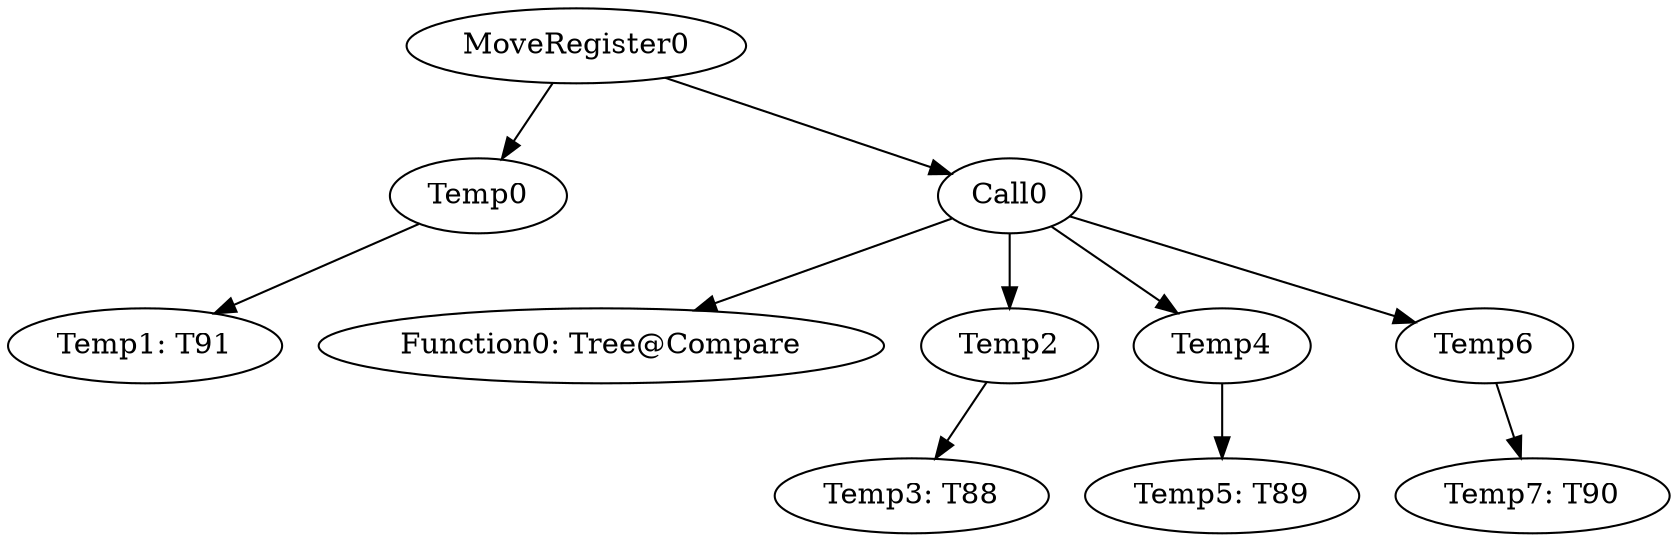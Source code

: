 digraph {
	ordering = out;
	Temp6 -> "Temp7: T90";
	Temp0 -> "Temp1: T91";
	Temp2 -> "Temp3: T88";
	MoveRegister0 -> Temp0;
	MoveRegister0 -> Call0;
	Temp4 -> "Temp5: T89";
	Call0 -> "Function0: Tree@Compare";
	Call0 -> Temp2;
	Call0 -> Temp4;
	Call0 -> Temp6;
}


